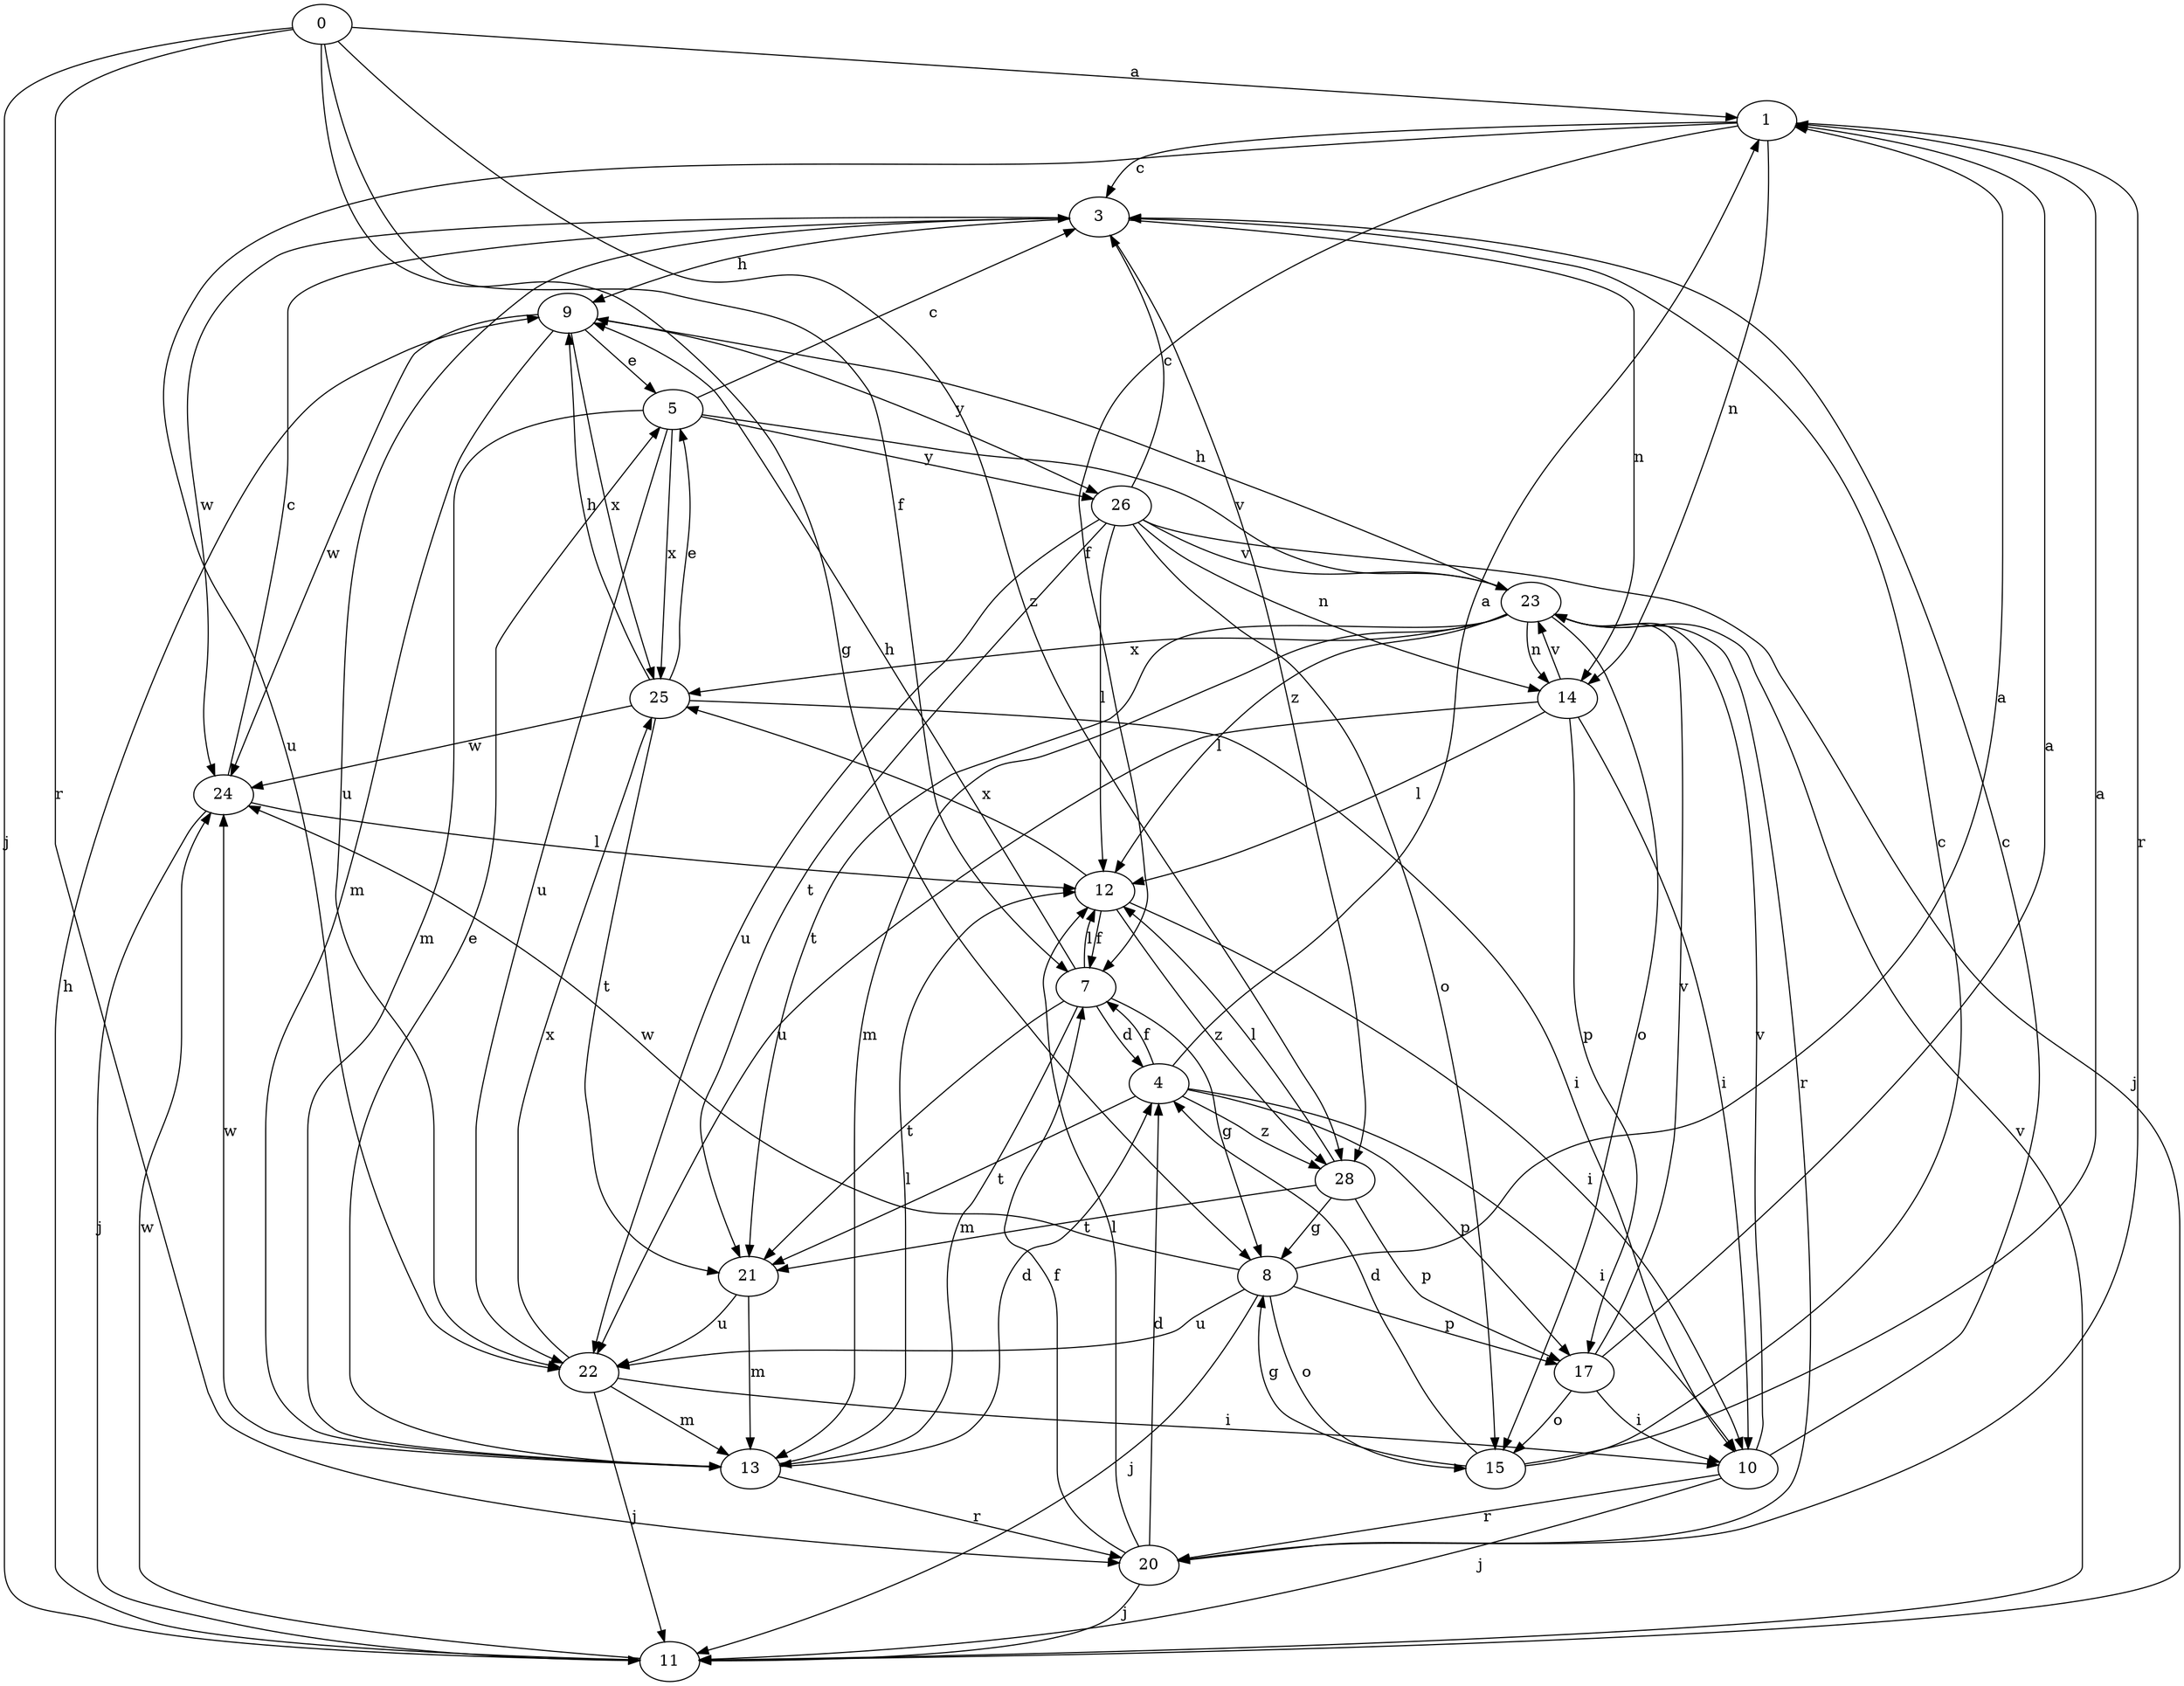 strict digraph  {
0;
1;
3;
4;
5;
7;
8;
9;
10;
11;
12;
13;
14;
15;
17;
20;
21;
22;
23;
24;
25;
26;
28;
0 -> 1  [label=a];
0 -> 7  [label=f];
0 -> 8  [label=g];
0 -> 11  [label=j];
0 -> 20  [label=r];
0 -> 28  [label=z];
1 -> 3  [label=c];
1 -> 7  [label=f];
1 -> 14  [label=n];
1 -> 20  [label=r];
1 -> 22  [label=u];
3 -> 9  [label=h];
3 -> 14  [label=n];
3 -> 22  [label=u];
3 -> 24  [label=w];
3 -> 28  [label=z];
4 -> 1  [label=a];
4 -> 7  [label=f];
4 -> 10  [label=i];
4 -> 17  [label=p];
4 -> 21  [label=t];
4 -> 28  [label=z];
5 -> 3  [label=c];
5 -> 13  [label=m];
5 -> 22  [label=u];
5 -> 23  [label=v];
5 -> 25  [label=x];
5 -> 26  [label=y];
7 -> 4  [label=d];
7 -> 8  [label=g];
7 -> 9  [label=h];
7 -> 12  [label=l];
7 -> 13  [label=m];
7 -> 21  [label=t];
8 -> 1  [label=a];
8 -> 11  [label=j];
8 -> 15  [label=o];
8 -> 17  [label=p];
8 -> 22  [label=u];
8 -> 24  [label=w];
9 -> 5  [label=e];
9 -> 13  [label=m];
9 -> 24  [label=w];
9 -> 25  [label=x];
9 -> 26  [label=y];
10 -> 3  [label=c];
10 -> 11  [label=j];
10 -> 20  [label=r];
10 -> 23  [label=v];
11 -> 9  [label=h];
11 -> 23  [label=v];
11 -> 24  [label=w];
12 -> 7  [label=f];
12 -> 10  [label=i];
12 -> 25  [label=x];
12 -> 28  [label=z];
13 -> 4  [label=d];
13 -> 5  [label=e];
13 -> 12  [label=l];
13 -> 20  [label=r];
13 -> 24  [label=w];
14 -> 10  [label=i];
14 -> 12  [label=l];
14 -> 17  [label=p];
14 -> 22  [label=u];
14 -> 23  [label=v];
15 -> 1  [label=a];
15 -> 3  [label=c];
15 -> 4  [label=d];
15 -> 8  [label=g];
17 -> 1  [label=a];
17 -> 10  [label=i];
17 -> 15  [label=o];
17 -> 23  [label=v];
20 -> 4  [label=d];
20 -> 7  [label=f];
20 -> 11  [label=j];
20 -> 12  [label=l];
21 -> 13  [label=m];
21 -> 22  [label=u];
22 -> 10  [label=i];
22 -> 11  [label=j];
22 -> 13  [label=m];
22 -> 25  [label=x];
23 -> 9  [label=h];
23 -> 12  [label=l];
23 -> 13  [label=m];
23 -> 14  [label=n];
23 -> 15  [label=o];
23 -> 20  [label=r];
23 -> 21  [label=t];
23 -> 25  [label=x];
24 -> 3  [label=c];
24 -> 11  [label=j];
24 -> 12  [label=l];
25 -> 5  [label=e];
25 -> 9  [label=h];
25 -> 10  [label=i];
25 -> 21  [label=t];
25 -> 24  [label=w];
26 -> 3  [label=c];
26 -> 11  [label=j];
26 -> 12  [label=l];
26 -> 14  [label=n];
26 -> 15  [label=o];
26 -> 21  [label=t];
26 -> 22  [label=u];
26 -> 23  [label=v];
28 -> 8  [label=g];
28 -> 12  [label=l];
28 -> 17  [label=p];
28 -> 21  [label=t];
}
